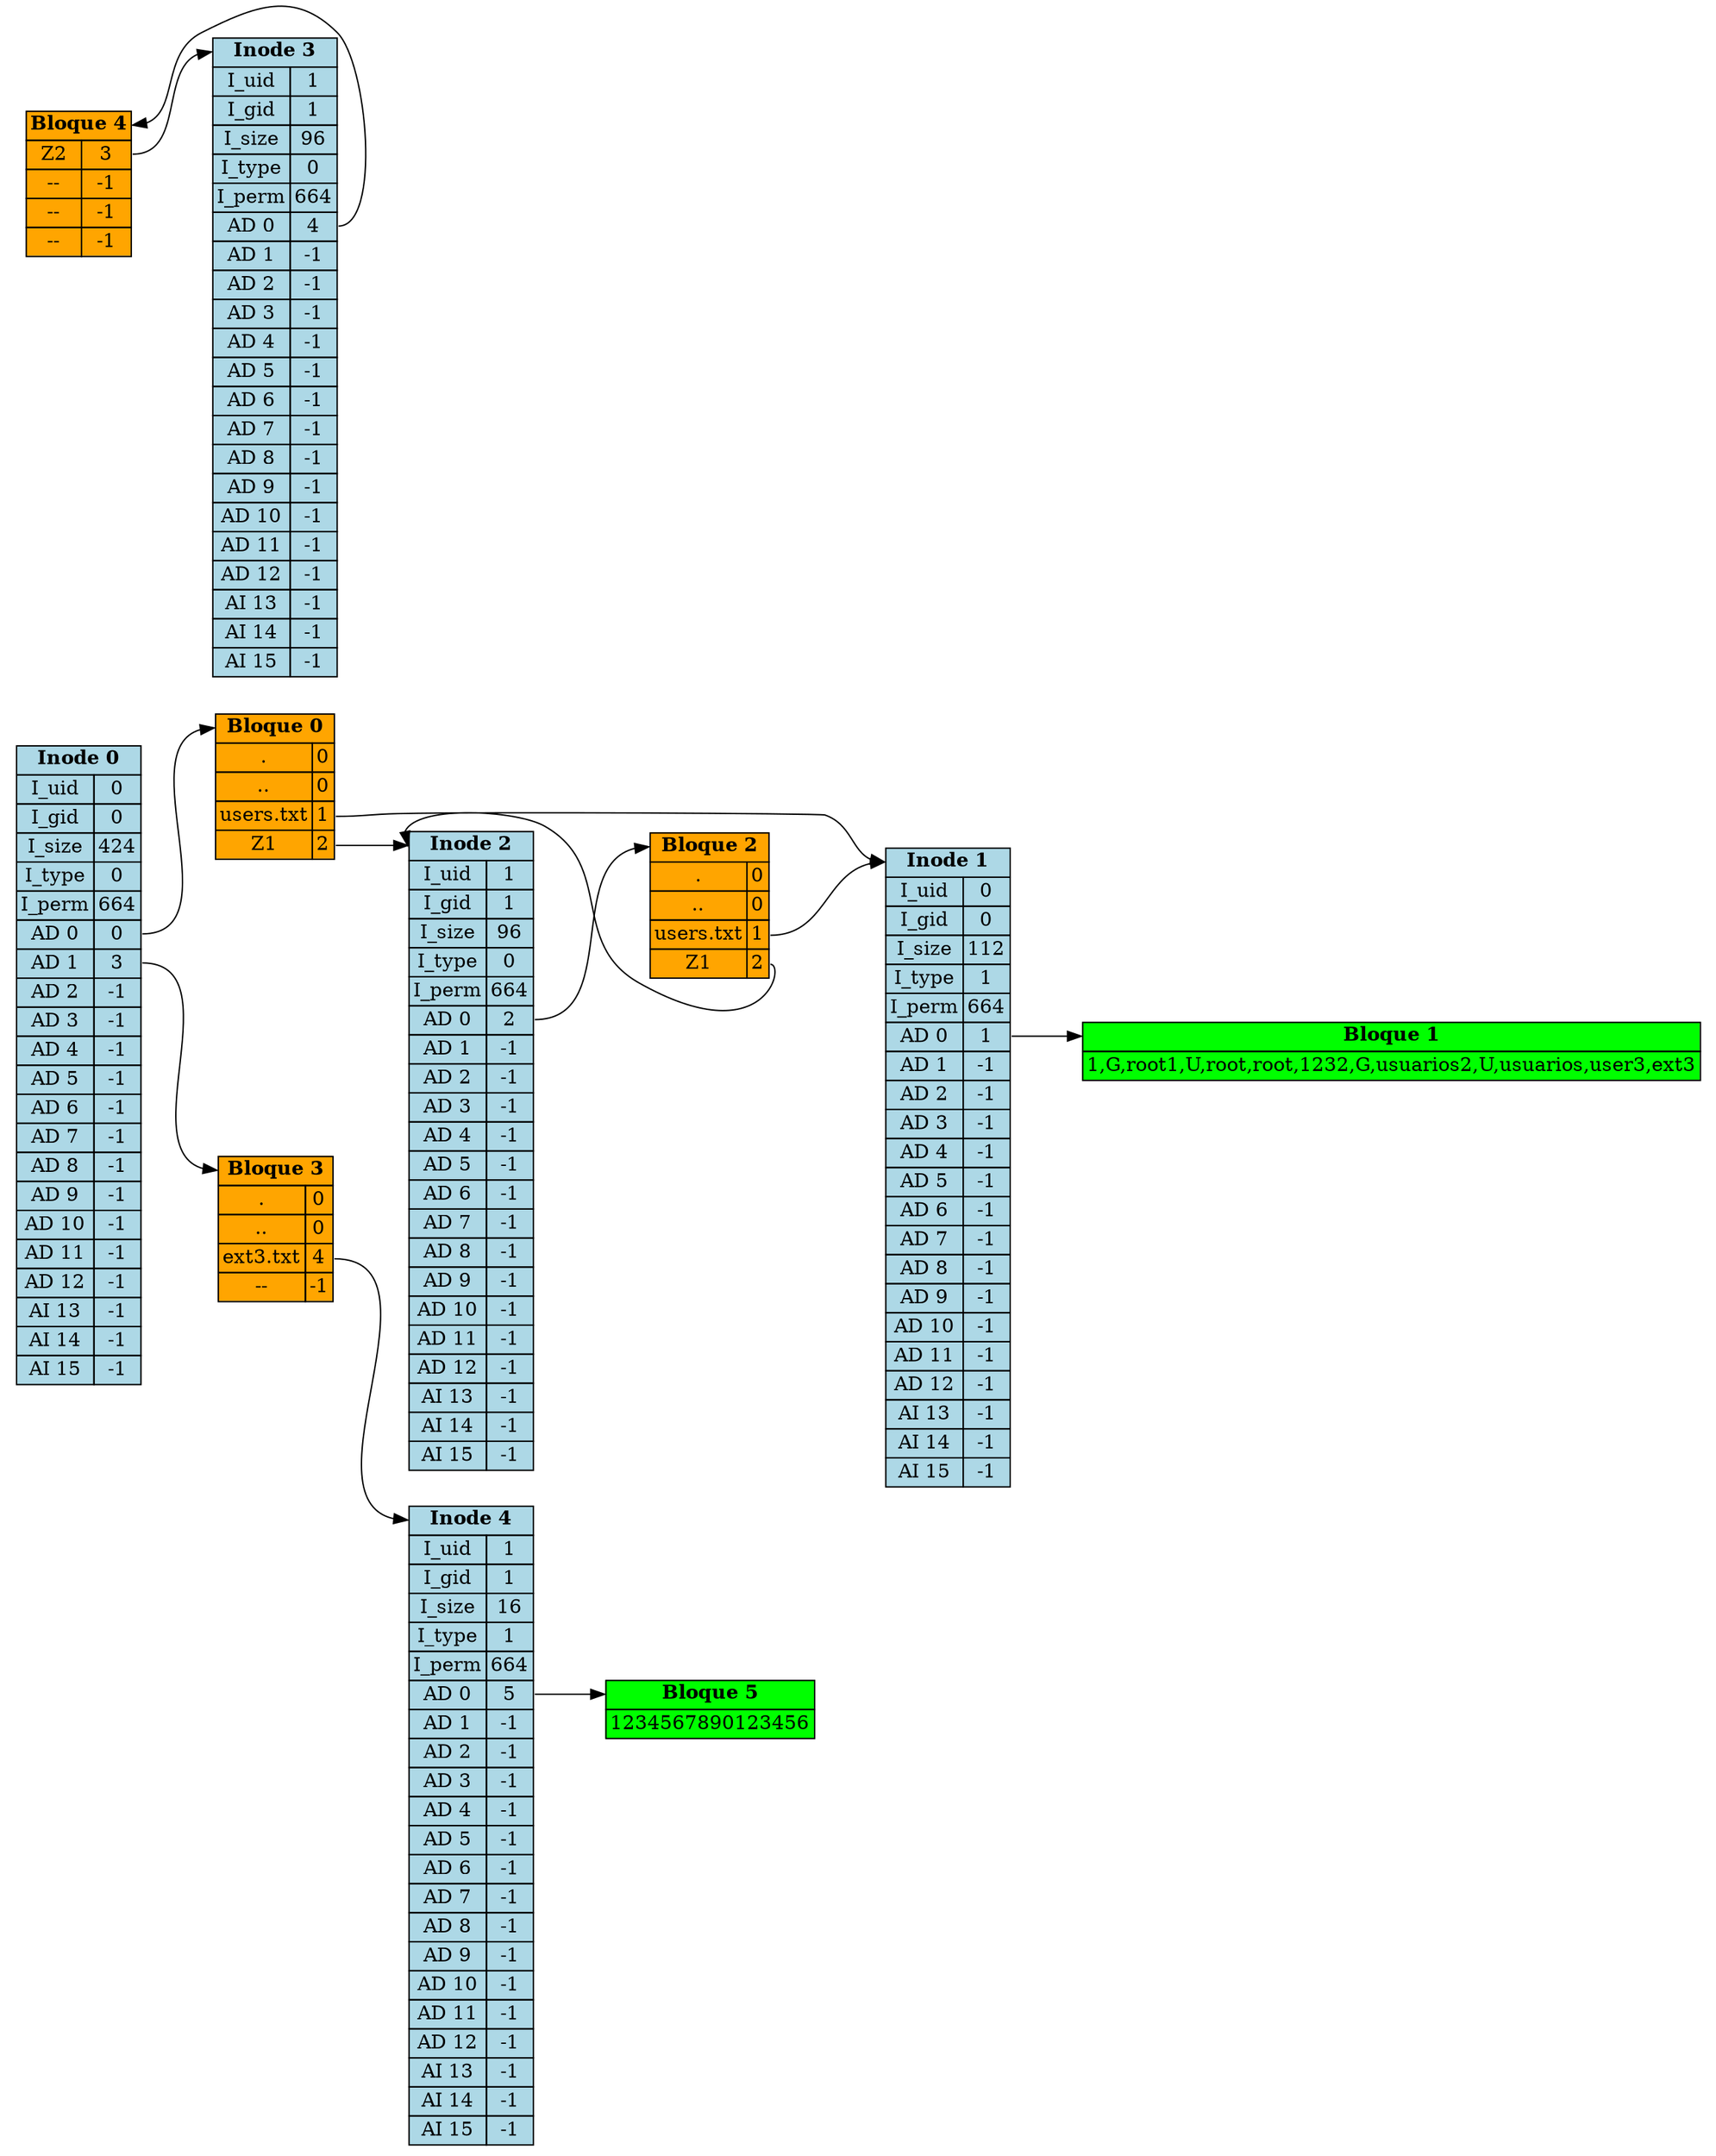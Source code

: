 digraph G {
	rankdir=LR;
	Bloque0 [ label=
	<<TABLE BORDER="0" CELLBORDER="1" CELLSPACING="0" BGCOLOR="orange">
		<TR><TD COLSPAN="2" PORT="b0"><B>Bloque 0</B></TD></TR>
		<TR><TD>.</TD><TD PORT="p0">0</TD></TR>
		<TR><TD>..</TD><TD PORT="p1">0</TD></TR>
		<TR><TD>users.txt</TD><TD PORT="p2">1</TD></TR>
		<TR><TD>Z1</TD><TD PORT="p3">2</TD></TR>
	</TABLE>>, shape=plaintext ];
	Bloque1 [ label=
	<<TABLE BORDER="0" CELLBORDER="1" CELLSPACING="0" BGCOLOR="green">
		<TR><TD COLSPAN="2" PORT="b1"><B>Bloque 1</B></TD></TR>
		<TR><TD>1,G,root
1,U,root,root,123
2,G,usuarios
2,U,usuarios,user3,ext3
</TD></TR>
	</TABLE>>, shape=plaintext ];
	Bloque2 [ label=
	<<TABLE BORDER="0" CELLBORDER="1" CELLSPACING="0" BGCOLOR="orange">
		<TR><TD COLSPAN="2" PORT="b2"><B>Bloque 2</B></TD></TR>
		<TR><TD>.</TD><TD PORT="p0">0</TD></TR>
		<TR><TD>..</TD><TD PORT="p1">0</TD></TR>
		<TR><TD>users.txt</TD><TD PORT="p2">1</TD></TR>
		<TR><TD>Z1</TD><TD PORT="p3">2</TD></TR>
	</TABLE>>, shape=plaintext ];
	Bloque3 [ label=
	<<TABLE BORDER="0" CELLBORDER="1" CELLSPACING="0" BGCOLOR="orange">
		<TR><TD COLSPAN="2" PORT="b3"><B>Bloque 3</B></TD></TR>
		<TR><TD>.</TD><TD PORT="p0">0</TD></TR>
		<TR><TD>..</TD><TD PORT="p1">0</TD></TR>
		<TR><TD>ext3.txt</TD><TD PORT="p2">4</TD></TR>
		<TR><TD>--</TD><TD PORT="p3">-1</TD></TR>
	</TABLE>>, shape=plaintext ];
	Bloque4 [ label=
	<<TABLE BORDER="0" CELLBORDER="1" CELLSPACING="0" BGCOLOR="orange">
		<TR><TD COLSPAN="2" PORT="b4"><B>Bloque 4</B></TD></TR>
		<TR><TD>Z2</TD><TD PORT="p0">3</TD></TR>
		<TR><TD>--</TD><TD PORT="p1">-1</TD></TR>
		<TR><TD>--</TD><TD PORT="p2">-1</TD></TR>
		<TR><TD>--</TD><TD PORT="p3">-1</TD></TR>
	</TABLE>>, shape=plaintext ];
	Bloque5 [ label=
	<<TABLE BORDER="0" CELLBORDER="1" CELLSPACING="0" BGCOLOR="green">
		<TR><TD COLSPAN="2" PORT="b5"><B>Bloque 5</B></TD></TR>
		<TR><TD>1234567890123456</TD></TR>
	</TABLE>>, shape=plaintext ];
	Inodo0 [ label=
        <<TABLE BORDER="0" CELLBORDER="1" CELLSPACING="0" BGCOLOR="lightblue">
            <TR><TD COLSPAN="2" PORT="i0"><B>Inode 0</B></TD></TR>
            <TR><TD>I_uid</TD><TD>0</TD></TR>
            <TR><TD>I_gid</TD><TD>0</TD></TR>
            <TR><TD>I_size</TD><TD>424</TD></TR>
            <TR><TD>I_type</TD><TD>0</TD></TR>
            <TR><TD>I_perm</TD><TD>664</TD></TR>
        
			<TR><TD >AD 0</TD><TD PORT="p0">0</TD></TR>
            
			<TR><TD >AD 1</TD><TD PORT="p1">3</TD></TR>
            
			<TR><TD >AD 2</TD><TD PORT="p2">-1</TD></TR>
            
			<TR><TD >AD 3</TD><TD PORT="p3">-1</TD></TR>
            
			<TR><TD >AD 4</TD><TD PORT="p4">-1</TD></TR>
            
			<TR><TD >AD 5</TD><TD PORT="p5">-1</TD></TR>
            
			<TR><TD >AD 6</TD><TD PORT="p6">-1</TD></TR>
            
			<TR><TD >AD 7</TD><TD PORT="p7">-1</TD></TR>
            
			<TR><TD >AD 8</TD><TD PORT="p8">-1</TD></TR>
            
			<TR><TD >AD 9</TD><TD PORT="p9">-1</TD></TR>
            
			<TR><TD >AD 10</TD><TD PORT="p10">-1</TD></TR>
            
			<TR><TD >AD 11</TD><TD PORT="p11">-1</TD></TR>
            
			<TR><TD >AD 12</TD><TD PORT="p12">-1</TD></TR>
            
			<TR><TD>AI 13</TD><TD PORT="p13">-1</TD></TR>
            
			<TR><TD>AI 14</TD><TD PORT="p14">-1</TD></TR>
            
			<TR><TD>AI 15</TD><TD PORT="p15">-1</TD></TR>
            
	</TABLE>>, shape=plaintext ];
	Inodo1 [ label=
        <<TABLE BORDER="0" CELLBORDER="1" CELLSPACING="0" BGCOLOR="lightblue">
            <TR><TD COLSPAN="2" PORT="i1"><B>Inode 1</B></TD></TR>
            <TR><TD>I_uid</TD><TD>0</TD></TR>
            <TR><TD>I_gid</TD><TD>0</TD></TR>
            <TR><TD>I_size</TD><TD>112</TD></TR>
            <TR><TD>I_type</TD><TD>1</TD></TR>
            <TR><TD>I_perm</TD><TD>664</TD></TR>
        
			<TR><TD >AD 0</TD><TD PORT="p0">1</TD></TR>
            
			<TR><TD >AD 1</TD><TD PORT="p1">-1</TD></TR>
            
			<TR><TD >AD 2</TD><TD PORT="p2">-1</TD></TR>
            
			<TR><TD >AD 3</TD><TD PORT="p3">-1</TD></TR>
            
			<TR><TD >AD 4</TD><TD PORT="p4">-1</TD></TR>
            
			<TR><TD >AD 5</TD><TD PORT="p5">-1</TD></TR>
            
			<TR><TD >AD 6</TD><TD PORT="p6">-1</TD></TR>
            
			<TR><TD >AD 7</TD><TD PORT="p7">-1</TD></TR>
            
			<TR><TD >AD 8</TD><TD PORT="p8">-1</TD></TR>
            
			<TR><TD >AD 9</TD><TD PORT="p9">-1</TD></TR>
            
			<TR><TD >AD 10</TD><TD PORT="p10">-1</TD></TR>
            
			<TR><TD >AD 11</TD><TD PORT="p11">-1</TD></TR>
            
			<TR><TD >AD 12</TD><TD PORT="p12">-1</TD></TR>
            
			<TR><TD>AI 13</TD><TD PORT="p13">-1</TD></TR>
            
			<TR><TD>AI 14</TD><TD PORT="p14">-1</TD></TR>
            
			<TR><TD>AI 15</TD><TD PORT="p15">-1</TD></TR>
            
	</TABLE>>, shape=plaintext ];
	Inodo2 [ label=
        <<TABLE BORDER="0" CELLBORDER="1" CELLSPACING="0" BGCOLOR="lightblue">
            <TR><TD COLSPAN="2" PORT="i2"><B>Inode 2</B></TD></TR>
            <TR><TD>I_uid</TD><TD>1</TD></TR>
            <TR><TD>I_gid</TD><TD>1</TD></TR>
            <TR><TD>I_size</TD><TD>96</TD></TR>
            <TR><TD>I_type</TD><TD>0</TD></TR>
            <TR><TD>I_perm</TD><TD>664</TD></TR>
        
			<TR><TD >AD 0</TD><TD PORT="p0">2</TD></TR>
            
			<TR><TD >AD 1</TD><TD PORT="p1">-1</TD></TR>
            
			<TR><TD >AD 2</TD><TD PORT="p2">-1</TD></TR>
            
			<TR><TD >AD 3</TD><TD PORT="p3">-1</TD></TR>
            
			<TR><TD >AD 4</TD><TD PORT="p4">-1</TD></TR>
            
			<TR><TD >AD 5</TD><TD PORT="p5">-1</TD></TR>
            
			<TR><TD >AD 6</TD><TD PORT="p6">-1</TD></TR>
            
			<TR><TD >AD 7</TD><TD PORT="p7">-1</TD></TR>
            
			<TR><TD >AD 8</TD><TD PORT="p8">-1</TD></TR>
            
			<TR><TD >AD 9</TD><TD PORT="p9">-1</TD></TR>
            
			<TR><TD >AD 10</TD><TD PORT="p10">-1</TD></TR>
            
			<TR><TD >AD 11</TD><TD PORT="p11">-1</TD></TR>
            
			<TR><TD >AD 12</TD><TD PORT="p12">-1</TD></TR>
            
			<TR><TD>AI 13</TD><TD PORT="p13">-1</TD></TR>
            
			<TR><TD>AI 14</TD><TD PORT="p14">-1</TD></TR>
            
			<TR><TD>AI 15</TD><TD PORT="p15">-1</TD></TR>
            
	</TABLE>>, shape=plaintext ];
	Inodo3 [ label=
        <<TABLE BORDER="0" CELLBORDER="1" CELLSPACING="0" BGCOLOR="lightblue">
            <TR><TD COLSPAN="2" PORT="i3"><B>Inode 3</B></TD></TR>
            <TR><TD>I_uid</TD><TD>1</TD></TR>
            <TR><TD>I_gid</TD><TD>1</TD></TR>
            <TR><TD>I_size</TD><TD>96</TD></TR>
            <TR><TD>I_type</TD><TD>0</TD></TR>
            <TR><TD>I_perm</TD><TD>664</TD></TR>
        
			<TR><TD >AD 0</TD><TD PORT="p0">4</TD></TR>
            
			<TR><TD >AD 1</TD><TD PORT="p1">-1</TD></TR>
            
			<TR><TD >AD 2</TD><TD PORT="p2">-1</TD></TR>
            
			<TR><TD >AD 3</TD><TD PORT="p3">-1</TD></TR>
            
			<TR><TD >AD 4</TD><TD PORT="p4">-1</TD></TR>
            
			<TR><TD >AD 5</TD><TD PORT="p5">-1</TD></TR>
            
			<TR><TD >AD 6</TD><TD PORT="p6">-1</TD></TR>
            
			<TR><TD >AD 7</TD><TD PORT="p7">-1</TD></TR>
            
			<TR><TD >AD 8</TD><TD PORT="p8">-1</TD></TR>
            
			<TR><TD >AD 9</TD><TD PORT="p9">-1</TD></TR>
            
			<TR><TD >AD 10</TD><TD PORT="p10">-1</TD></TR>
            
			<TR><TD >AD 11</TD><TD PORT="p11">-1</TD></TR>
            
			<TR><TD >AD 12</TD><TD PORT="p12">-1</TD></TR>
            
			<TR><TD>AI 13</TD><TD PORT="p13">-1</TD></TR>
            
			<TR><TD>AI 14</TD><TD PORT="p14">-1</TD></TR>
            
			<TR><TD>AI 15</TD><TD PORT="p15">-1</TD></TR>
            
	</TABLE>>, shape=plaintext ];
	Inodo4 [ label=
        <<TABLE BORDER="0" CELLBORDER="1" CELLSPACING="0" BGCOLOR="lightblue">
            <TR><TD COLSPAN="2" PORT="i4"><B>Inode 4</B></TD></TR>
            <TR><TD>I_uid</TD><TD>1</TD></TR>
            <TR><TD>I_gid</TD><TD>1</TD></TR>
            <TR><TD>I_size</TD><TD>16</TD></TR>
            <TR><TD>I_type</TD><TD>1</TD></TR>
            <TR><TD>I_perm</TD><TD>664</TD></TR>
        
			<TR><TD >AD 0</TD><TD PORT="p0">5</TD></TR>
            
			<TR><TD >AD 1</TD><TD PORT="p1">-1</TD></TR>
            
			<TR><TD >AD 2</TD><TD PORT="p2">-1</TD></TR>
            
			<TR><TD >AD 3</TD><TD PORT="p3">-1</TD></TR>
            
			<TR><TD >AD 4</TD><TD PORT="p4">-1</TD></TR>
            
			<TR><TD >AD 5</TD><TD PORT="p5">-1</TD></TR>
            
			<TR><TD >AD 6</TD><TD PORT="p6">-1</TD></TR>
            
			<TR><TD >AD 7</TD><TD PORT="p7">-1</TD></TR>
            
			<TR><TD >AD 8</TD><TD PORT="p8">-1</TD></TR>
            
			<TR><TD >AD 9</TD><TD PORT="p9">-1</TD></TR>
            
			<TR><TD >AD 10</TD><TD PORT="p10">-1</TD></TR>
            
			<TR><TD >AD 11</TD><TD PORT="p11">-1</TD></TR>
            
			<TR><TD >AD 12</TD><TD PORT="p12">-1</TD></TR>
            
			<TR><TD>AI 13</TD><TD PORT="p13">-1</TD></TR>
            
			<TR><TD>AI 14</TD><TD PORT="p14">-1</TD></TR>
            
			<TR><TD>AI 15</TD><TD PORT="p15">-1</TD></TR>
            
	</TABLE>>, shape=plaintext ];

	Inodo0:p0 -> Bloque0:b0
	Inodo0:p1 -> Bloque3:b3
	 Bloque0:p2:e -> Inodo1:i1:w 
	 Bloque0:p3:e -> Inodo2:i2:w 
	 Bloque3:p2:e -> Inodo4:i4:w 
	Inodo1:p0 -> Bloque1:b1
	Inodo2:p0 -> Bloque2:b2
	 Bloque2:p2:e -> Inodo1:i1:w 
	 Bloque2:p3:e -> Inodo2:i2:w 
	Inodo3:p0 -> Bloque4:b4
	 Bloque4:p0:e -> Inodo3:i3:w 
	Inodo4:p0 -> Bloque5:b5

}